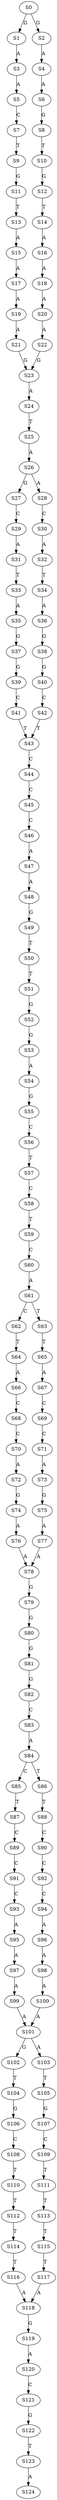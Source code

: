 strict digraph  {
	S0 -> S1 [ label = G ];
	S0 -> S2 [ label = G ];
	S1 -> S3 [ label = A ];
	S2 -> S4 [ label = A ];
	S3 -> S5 [ label = A ];
	S4 -> S6 [ label = A ];
	S5 -> S7 [ label = C ];
	S6 -> S8 [ label = G ];
	S7 -> S9 [ label = T ];
	S8 -> S10 [ label = T ];
	S9 -> S11 [ label = G ];
	S10 -> S12 [ label = G ];
	S11 -> S13 [ label = T ];
	S12 -> S14 [ label = T ];
	S13 -> S15 [ label = A ];
	S14 -> S16 [ label = A ];
	S15 -> S17 [ label = A ];
	S16 -> S18 [ label = A ];
	S17 -> S19 [ label = A ];
	S18 -> S20 [ label = A ];
	S19 -> S21 [ label = A ];
	S20 -> S22 [ label = A ];
	S21 -> S23 [ label = G ];
	S22 -> S23 [ label = G ];
	S23 -> S24 [ label = A ];
	S24 -> S25 [ label = T ];
	S25 -> S26 [ label = A ];
	S26 -> S27 [ label = G ];
	S26 -> S28 [ label = A ];
	S27 -> S29 [ label = C ];
	S28 -> S30 [ label = C ];
	S29 -> S31 [ label = A ];
	S30 -> S32 [ label = A ];
	S31 -> S33 [ label = T ];
	S32 -> S34 [ label = T ];
	S33 -> S35 [ label = A ];
	S34 -> S36 [ label = A ];
	S35 -> S37 [ label = G ];
	S36 -> S38 [ label = G ];
	S37 -> S39 [ label = G ];
	S38 -> S40 [ label = G ];
	S39 -> S41 [ label = C ];
	S40 -> S42 [ label = C ];
	S41 -> S43 [ label = T ];
	S42 -> S43 [ label = T ];
	S43 -> S44 [ label = C ];
	S44 -> S45 [ label = C ];
	S45 -> S46 [ label = C ];
	S46 -> S47 [ label = A ];
	S47 -> S48 [ label = A ];
	S48 -> S49 [ label = G ];
	S49 -> S50 [ label = T ];
	S50 -> S51 [ label = T ];
	S51 -> S52 [ label = G ];
	S52 -> S53 [ label = G ];
	S53 -> S54 [ label = A ];
	S54 -> S55 [ label = G ];
	S55 -> S56 [ label = C ];
	S56 -> S57 [ label = T ];
	S57 -> S58 [ label = C ];
	S58 -> S59 [ label = T ];
	S59 -> S60 [ label = C ];
	S60 -> S61 [ label = A ];
	S61 -> S62 [ label = C ];
	S61 -> S63 [ label = T ];
	S62 -> S64 [ label = T ];
	S63 -> S65 [ label = T ];
	S64 -> S66 [ label = A ];
	S65 -> S67 [ label = A ];
	S66 -> S68 [ label = C ];
	S67 -> S69 [ label = C ];
	S68 -> S70 [ label = C ];
	S69 -> S71 [ label = C ];
	S70 -> S72 [ label = A ];
	S71 -> S73 [ label = A ];
	S72 -> S74 [ label = G ];
	S73 -> S75 [ label = G ];
	S74 -> S76 [ label = A ];
	S75 -> S77 [ label = A ];
	S76 -> S78 [ label = A ];
	S77 -> S78 [ label = A ];
	S78 -> S79 [ label = G ];
	S79 -> S80 [ label = G ];
	S80 -> S81 [ label = G ];
	S81 -> S82 [ label = G ];
	S82 -> S83 [ label = C ];
	S83 -> S84 [ label = A ];
	S84 -> S85 [ label = C ];
	S84 -> S86 [ label = T ];
	S85 -> S87 [ label = T ];
	S86 -> S88 [ label = T ];
	S87 -> S89 [ label = C ];
	S88 -> S90 [ label = C ];
	S89 -> S91 [ label = C ];
	S90 -> S92 [ label = C ];
	S91 -> S93 [ label = C ];
	S92 -> S94 [ label = C ];
	S93 -> S95 [ label = A ];
	S94 -> S96 [ label = A ];
	S95 -> S97 [ label = A ];
	S96 -> S98 [ label = A ];
	S97 -> S99 [ label = A ];
	S98 -> S100 [ label = A ];
	S99 -> S101 [ label = A ];
	S100 -> S101 [ label = A ];
	S101 -> S102 [ label = G ];
	S101 -> S103 [ label = A ];
	S102 -> S104 [ label = T ];
	S103 -> S105 [ label = T ];
	S104 -> S106 [ label = G ];
	S105 -> S107 [ label = G ];
	S106 -> S108 [ label = C ];
	S107 -> S109 [ label = C ];
	S108 -> S110 [ label = T ];
	S109 -> S111 [ label = T ];
	S110 -> S112 [ label = T ];
	S111 -> S113 [ label = T ];
	S112 -> S114 [ label = T ];
	S113 -> S115 [ label = T ];
	S114 -> S116 [ label = T ];
	S115 -> S117 [ label = T ];
	S116 -> S118 [ label = A ];
	S117 -> S118 [ label = A ];
	S118 -> S119 [ label = G ];
	S119 -> S120 [ label = A ];
	S120 -> S121 [ label = C ];
	S121 -> S122 [ label = G ];
	S122 -> S123 [ label = T ];
	S123 -> S124 [ label = A ];
}
